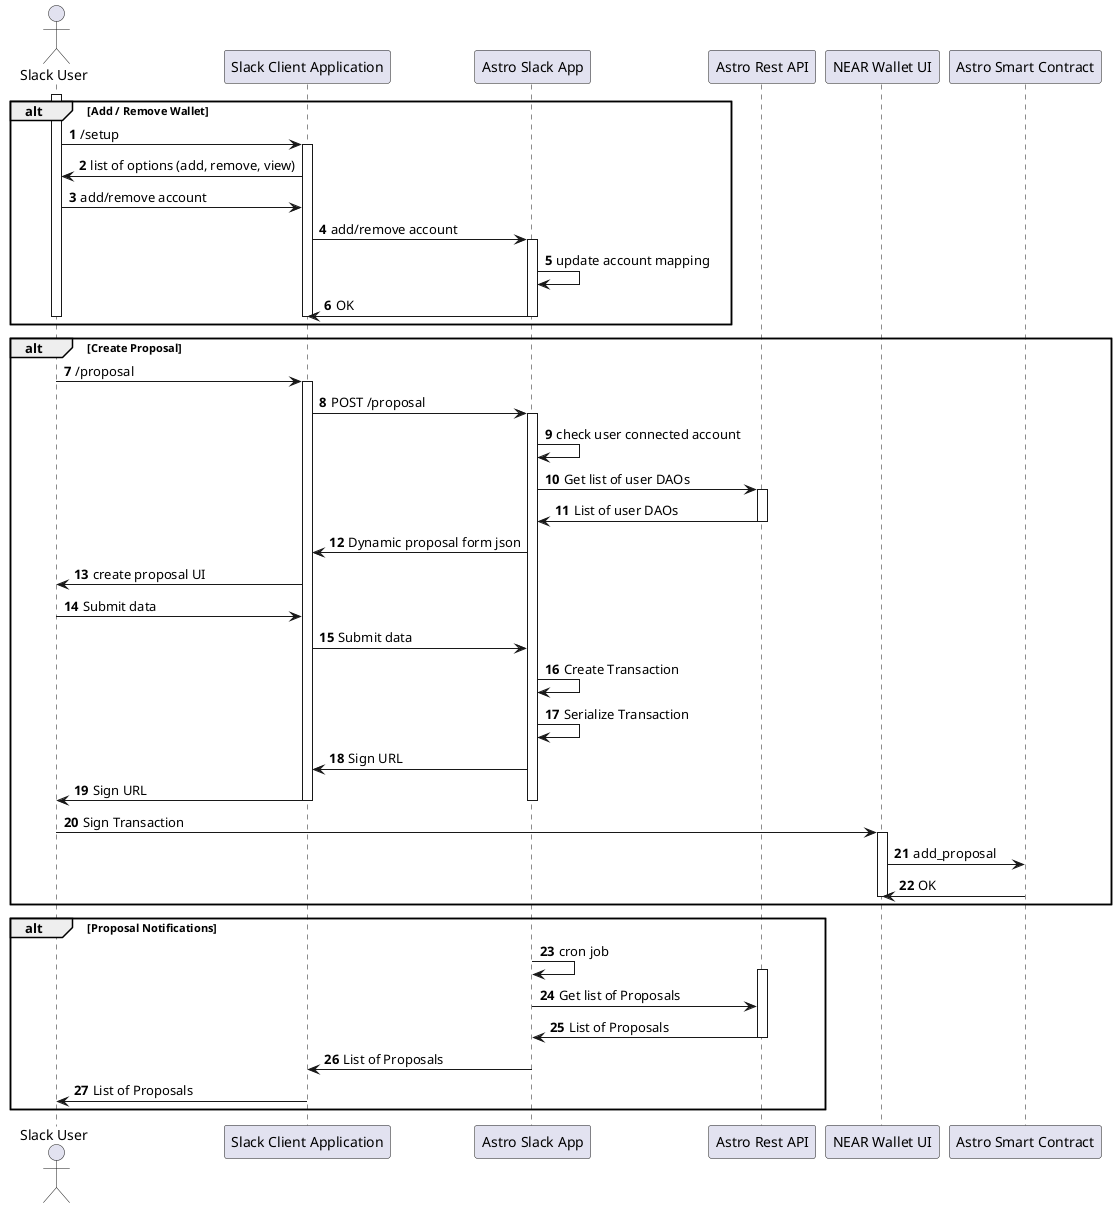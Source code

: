 @startuml
actor "Slack User" as User
participant "Slack Client Application" as Slack
participant "Astro Slack App" as App
participant "Astro Rest API" as Api
participant "NEAR Wallet UI" as Wallet
participant "Astro Smart Contract" as Contract

alt Add / Remove Wallet
  autonumber
  activate User
        User -> Slack: /setup
        activate Slack
        Slack -> User: list of options (add, remove, view)
        User -> Slack: add/remove account
        Slack -> App: add/remove account
        activate App
          App -> App: update account mapping
          App -> Slack: OK
        deactivate App
        deactivate Slack
  deactivate User
end alt

alt Create Proposal
  activate User
    User -> Slack: /proposal
    activate Slack
    Slack -> App: POST /proposal
    activate App
    App -> App: check user connected account
    App -> Api: Get list of user DAOs
    activate Api
    Api -> App: List of user DAOs
    deactivate Api
    App -> Slack: Dynamic proposal form json
    Slack -> User: create proposal UI
    User -> Slack: Submit data
    Slack -> App: Submit data
    App -> App: Create Transaction
    App -> App: Serialize Transaction
    App -> Slack: Sign URL
    Slack -> User: Sign URL
    deactivate App
    deactivate Slack
    User -> Wallet: Sign Transaction
    activate Wallet
    Wallet -> Contract: add_proposal
    Contract -> Wallet: OK
    deactivate Wallet
  deactivate User
end alt

alt Proposal Notifications
  activate App
  App -> App: cron job
  activate Api
  App -> Api: Get list of Proposals
  Api -> App: List of Proposals
  deactivate Api
  App -> Slack: List of Proposals
  deactivate App
  Slack -> User: List of Proposals
end alt

@enduml

